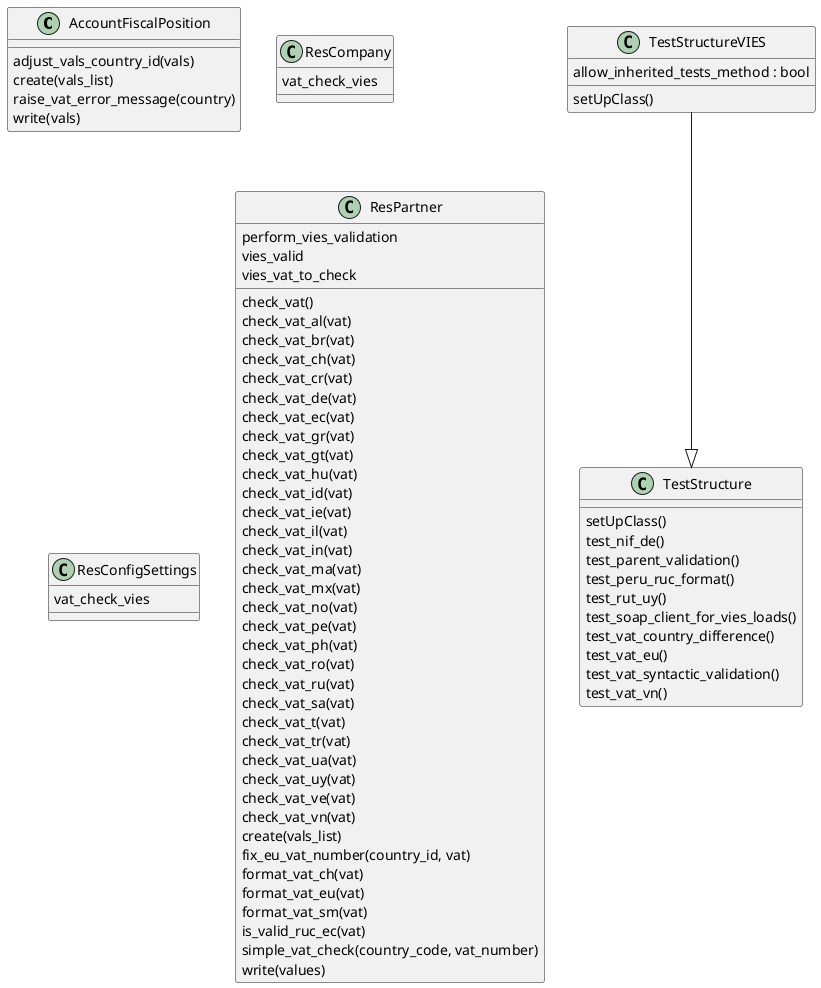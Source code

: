 @startuml classes_base_vat
set namespaceSeparator none
class "AccountFiscalPosition" as odoo_src.odoo.addons.base_vat.models.account_fiscal_position.AccountFiscalPosition {
  adjust_vals_country_id(vals)
  create(vals_list)
  raise_vat_error_message(country)
  write(vals)
}
class "ResCompany" as odoo_src.odoo.addons.base_vat.models.res_company.ResCompany {
  vat_check_vies
}
class "ResConfigSettings" as odoo_src.odoo.addons.base_vat.models.res_config_settings.ResConfigSettings {
  vat_check_vies
}
class "ResPartner" as odoo_src.odoo.addons.base_vat.models.res_partner.ResPartner {
  perform_vies_validation
  vies_valid
  vies_vat_to_check
  check_vat()
  check_vat_al(vat)
  check_vat_br(vat)
  check_vat_ch(vat)
  check_vat_cr(vat)
  check_vat_de(vat)
  check_vat_ec(vat)
  check_vat_gr(vat)
  check_vat_gt(vat)
  check_vat_hu(vat)
  check_vat_id(vat)
  check_vat_ie(vat)
  check_vat_il(vat)
  check_vat_in(vat)
  check_vat_ma(vat)
  check_vat_mx(vat)
  check_vat_no(vat)
  check_vat_pe(vat)
  check_vat_ph(vat)
  check_vat_ro(vat)
  check_vat_ru(vat)
  check_vat_sa(vat)
  check_vat_t(vat)
  check_vat_tr(vat)
  check_vat_ua(vat)
  check_vat_uy(vat)
  check_vat_ve(vat)
  check_vat_vn(vat)
  create(vals_list)
  fix_eu_vat_number(country_id, vat)
  format_vat_ch(vat)
  format_vat_eu(vat)
  format_vat_sm(vat)
  is_valid_ruc_ec(vat)
  simple_vat_check(country_code, vat_number)
  write(values)
}
class "TestStructure" as odoo_src.odoo.addons.base_vat.tests.test_validate_ruc.TestStructure {
  setUpClass()
  test_nif_de()
  test_parent_validation()
  test_peru_ruc_format()
  test_rut_uy()
  test_soap_client_for_vies_loads()
  test_vat_country_difference()
  test_vat_eu()
  test_vat_syntactic_validation()
  test_vat_vn()
}
class "TestStructureVIES" as odoo_src.odoo.addons.base_vat.tests.test_validate_ruc.TestStructureVIES {
  allow_inherited_tests_method : bool
  setUpClass()
}
odoo_src.odoo.addons.base_vat.tests.test_validate_ruc.TestStructureVIES --|> odoo_src.odoo.addons.base_vat.tests.test_validate_ruc.TestStructure
@enduml
